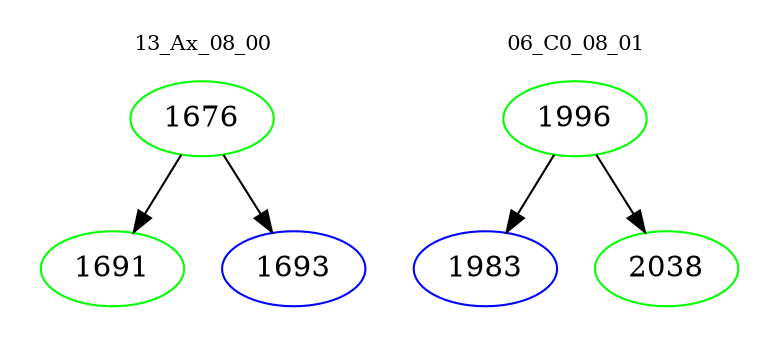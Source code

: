 digraph{
subgraph cluster_0 {
color = white
label = "13_Ax_08_00";
fontsize=10;
T0_1676 [label="1676", color="green"]
T0_1676 -> T0_1691 [color="black"]
T0_1691 [label="1691", color="green"]
T0_1676 -> T0_1693 [color="black"]
T0_1693 [label="1693", color="blue"]
}
subgraph cluster_1 {
color = white
label = "06_C0_08_01";
fontsize=10;
T1_1996 [label="1996", color="green"]
T1_1996 -> T1_1983 [color="black"]
T1_1983 [label="1983", color="blue"]
T1_1996 -> T1_2038 [color="black"]
T1_2038 [label="2038", color="green"]
}
}
